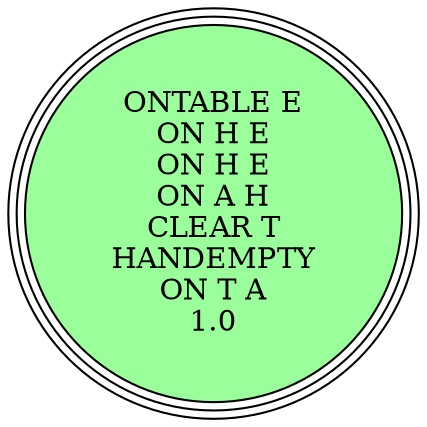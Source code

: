 digraph {
"ONTABLE E\nON H E\nON H E\nON A H\nCLEAR T\nHANDEMPTY\nON T A\n1.0\n" [shape=circle, style=filled, fillcolor=palegreen1, peripheries=3];
"ONTABLE E\nON H E\nON H E\nON A H\nCLEAR T\nHANDEMPTY\nON T A\n1.0\n" [shape=circle, style=filled, fillcolor=palegreen1, peripheries=3];
}
